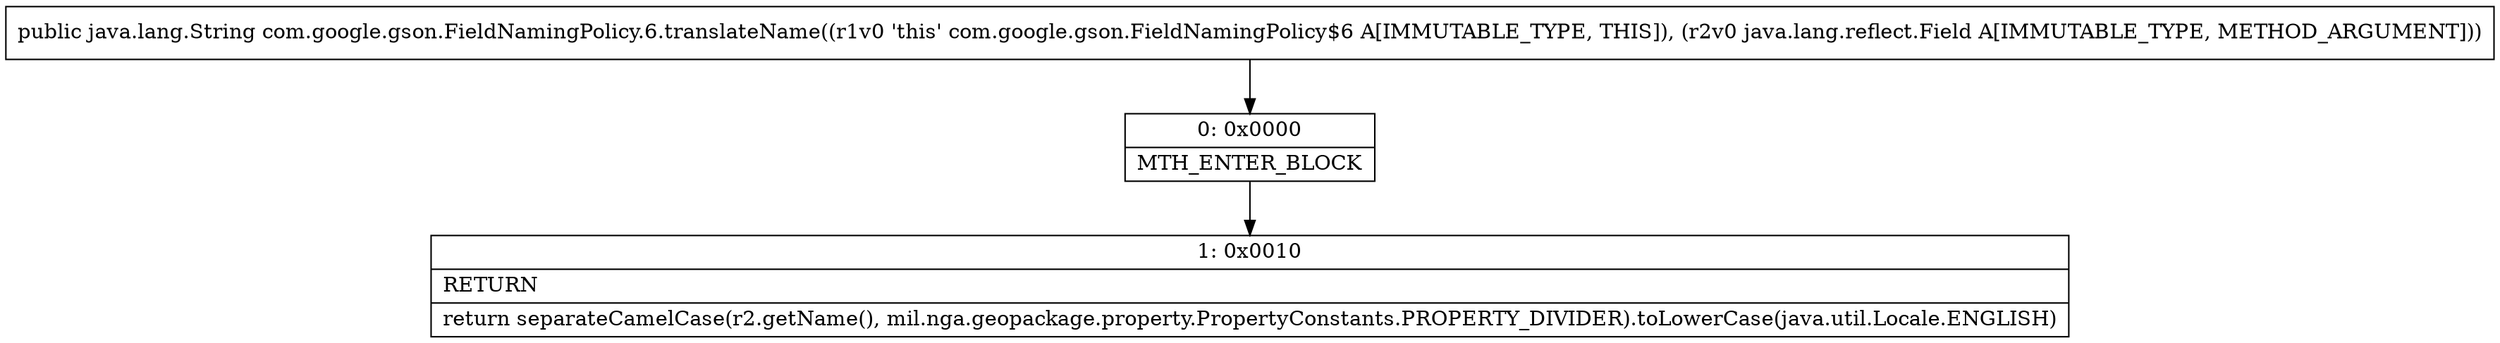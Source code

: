 digraph "CFG forcom.google.gson.FieldNamingPolicy.6.translateName(Ljava\/lang\/reflect\/Field;)Ljava\/lang\/String;" {
Node_0 [shape=record,label="{0\:\ 0x0000|MTH_ENTER_BLOCK\l}"];
Node_1 [shape=record,label="{1\:\ 0x0010|RETURN\l|return separateCamelCase(r2.getName(), mil.nga.geopackage.property.PropertyConstants.PROPERTY_DIVIDER).toLowerCase(java.util.Locale.ENGLISH)\l}"];
MethodNode[shape=record,label="{public java.lang.String com.google.gson.FieldNamingPolicy.6.translateName((r1v0 'this' com.google.gson.FieldNamingPolicy$6 A[IMMUTABLE_TYPE, THIS]), (r2v0 java.lang.reflect.Field A[IMMUTABLE_TYPE, METHOD_ARGUMENT])) }"];
MethodNode -> Node_0;
Node_0 -> Node_1;
}

